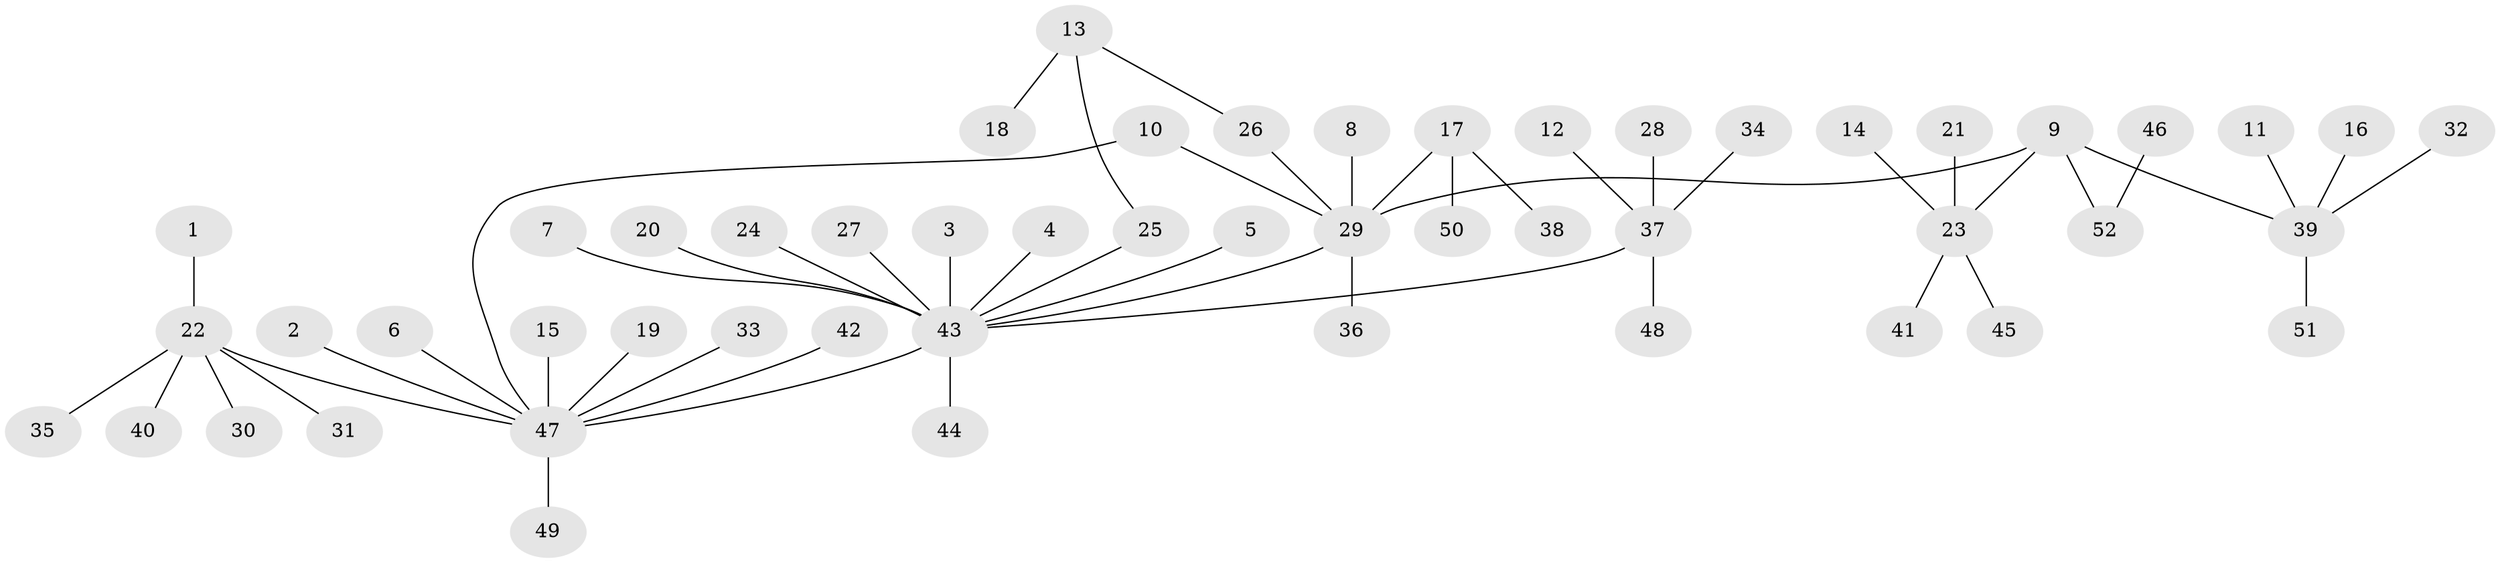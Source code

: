 // original degree distribution, {8: 0.009708737864077669, 13: 0.009708737864077669, 15: 0.009708737864077669, 10: 0.009708737864077669, 2: 0.08737864077669903, 1: 0.6893203883495146, 4: 0.019417475728155338, 3: 0.11650485436893204, 5: 0.019417475728155338, 7: 0.02912621359223301}
// Generated by graph-tools (version 1.1) at 2025/01/03/09/25 03:01:44]
// undirected, 52 vertices, 53 edges
graph export_dot {
graph [start="1"]
  node [color=gray90,style=filled];
  1;
  2;
  3;
  4;
  5;
  6;
  7;
  8;
  9;
  10;
  11;
  12;
  13;
  14;
  15;
  16;
  17;
  18;
  19;
  20;
  21;
  22;
  23;
  24;
  25;
  26;
  27;
  28;
  29;
  30;
  31;
  32;
  33;
  34;
  35;
  36;
  37;
  38;
  39;
  40;
  41;
  42;
  43;
  44;
  45;
  46;
  47;
  48;
  49;
  50;
  51;
  52;
  1 -- 22 [weight=1.0];
  2 -- 47 [weight=1.0];
  3 -- 43 [weight=1.0];
  4 -- 43 [weight=1.0];
  5 -- 43 [weight=1.0];
  6 -- 47 [weight=1.0];
  7 -- 43 [weight=1.0];
  8 -- 29 [weight=1.0];
  9 -- 23 [weight=1.0];
  9 -- 29 [weight=1.0];
  9 -- 39 [weight=1.0];
  9 -- 52 [weight=1.0];
  10 -- 29 [weight=1.0];
  10 -- 47 [weight=1.0];
  11 -- 39 [weight=1.0];
  12 -- 37 [weight=1.0];
  13 -- 18 [weight=1.0];
  13 -- 25 [weight=1.0];
  13 -- 26 [weight=1.0];
  14 -- 23 [weight=1.0];
  15 -- 47 [weight=1.0];
  16 -- 39 [weight=1.0];
  17 -- 29 [weight=1.0];
  17 -- 38 [weight=1.0];
  17 -- 50 [weight=1.0];
  19 -- 47 [weight=1.0];
  20 -- 43 [weight=1.0];
  21 -- 23 [weight=1.0];
  22 -- 30 [weight=1.0];
  22 -- 31 [weight=1.0];
  22 -- 35 [weight=1.0];
  22 -- 40 [weight=1.0];
  22 -- 47 [weight=1.0];
  23 -- 41 [weight=1.0];
  23 -- 45 [weight=1.0];
  24 -- 43 [weight=1.0];
  25 -- 43 [weight=1.0];
  26 -- 29 [weight=1.0];
  27 -- 43 [weight=1.0];
  28 -- 37 [weight=1.0];
  29 -- 36 [weight=1.0];
  29 -- 43 [weight=1.0];
  32 -- 39 [weight=1.0];
  33 -- 47 [weight=1.0];
  34 -- 37 [weight=1.0];
  37 -- 43 [weight=1.0];
  37 -- 48 [weight=1.0];
  39 -- 51 [weight=1.0];
  42 -- 47 [weight=1.0];
  43 -- 44 [weight=1.0];
  43 -- 47 [weight=1.0];
  46 -- 52 [weight=1.0];
  47 -- 49 [weight=1.0];
}
